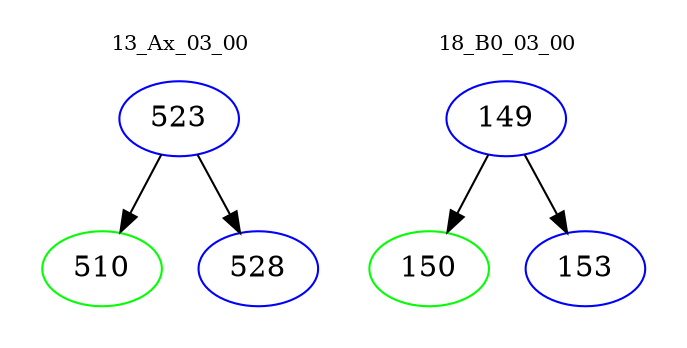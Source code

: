 digraph{
subgraph cluster_0 {
color = white
label = "13_Ax_03_00";
fontsize=10;
T0_523 [label="523", color="blue"]
T0_523 -> T0_510 [color="black"]
T0_510 [label="510", color="green"]
T0_523 -> T0_528 [color="black"]
T0_528 [label="528", color="blue"]
}
subgraph cluster_1 {
color = white
label = "18_B0_03_00";
fontsize=10;
T1_149 [label="149", color="blue"]
T1_149 -> T1_150 [color="black"]
T1_150 [label="150", color="green"]
T1_149 -> T1_153 [color="black"]
T1_153 [label="153", color="blue"]
}
}
